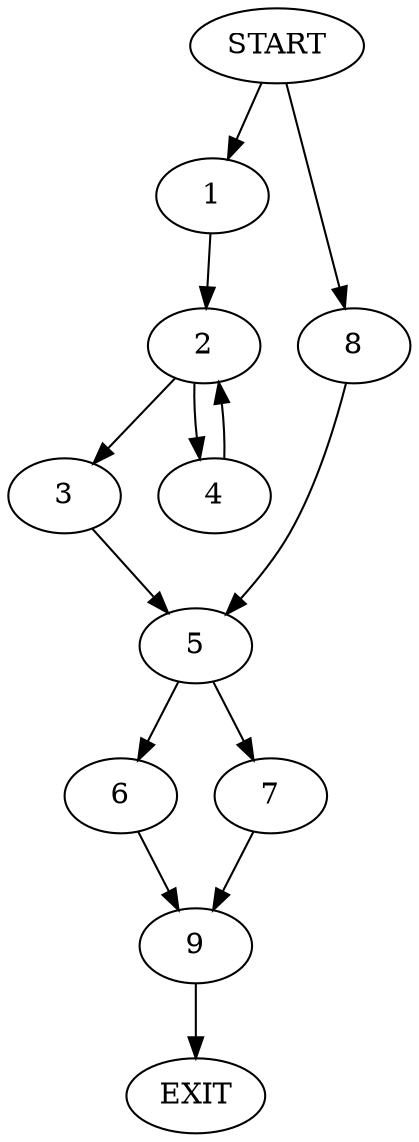 digraph {
0 [label="START"]
10 [label="EXIT"]
0 -> 1
1 -> 2
2 -> 3
2 -> 4
4 -> 2
3 -> 5
5 -> 6
5 -> 7
0 -> 8
8 -> 5
7 -> 9
6 -> 9
9 -> 10
}
